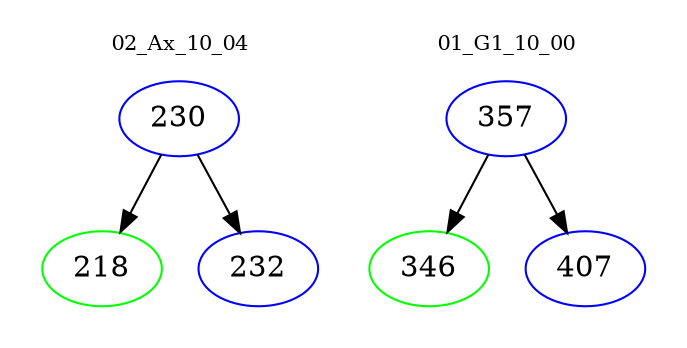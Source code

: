 digraph{
subgraph cluster_0 {
color = white
label = "02_Ax_10_04";
fontsize=10;
T0_230 [label="230", color="blue"]
T0_230 -> T0_218 [color="black"]
T0_218 [label="218", color="green"]
T0_230 -> T0_232 [color="black"]
T0_232 [label="232", color="blue"]
}
subgraph cluster_1 {
color = white
label = "01_G1_10_00";
fontsize=10;
T1_357 [label="357", color="blue"]
T1_357 -> T1_346 [color="black"]
T1_346 [label="346", color="green"]
T1_357 -> T1_407 [color="black"]
T1_407 [label="407", color="blue"]
}
}
